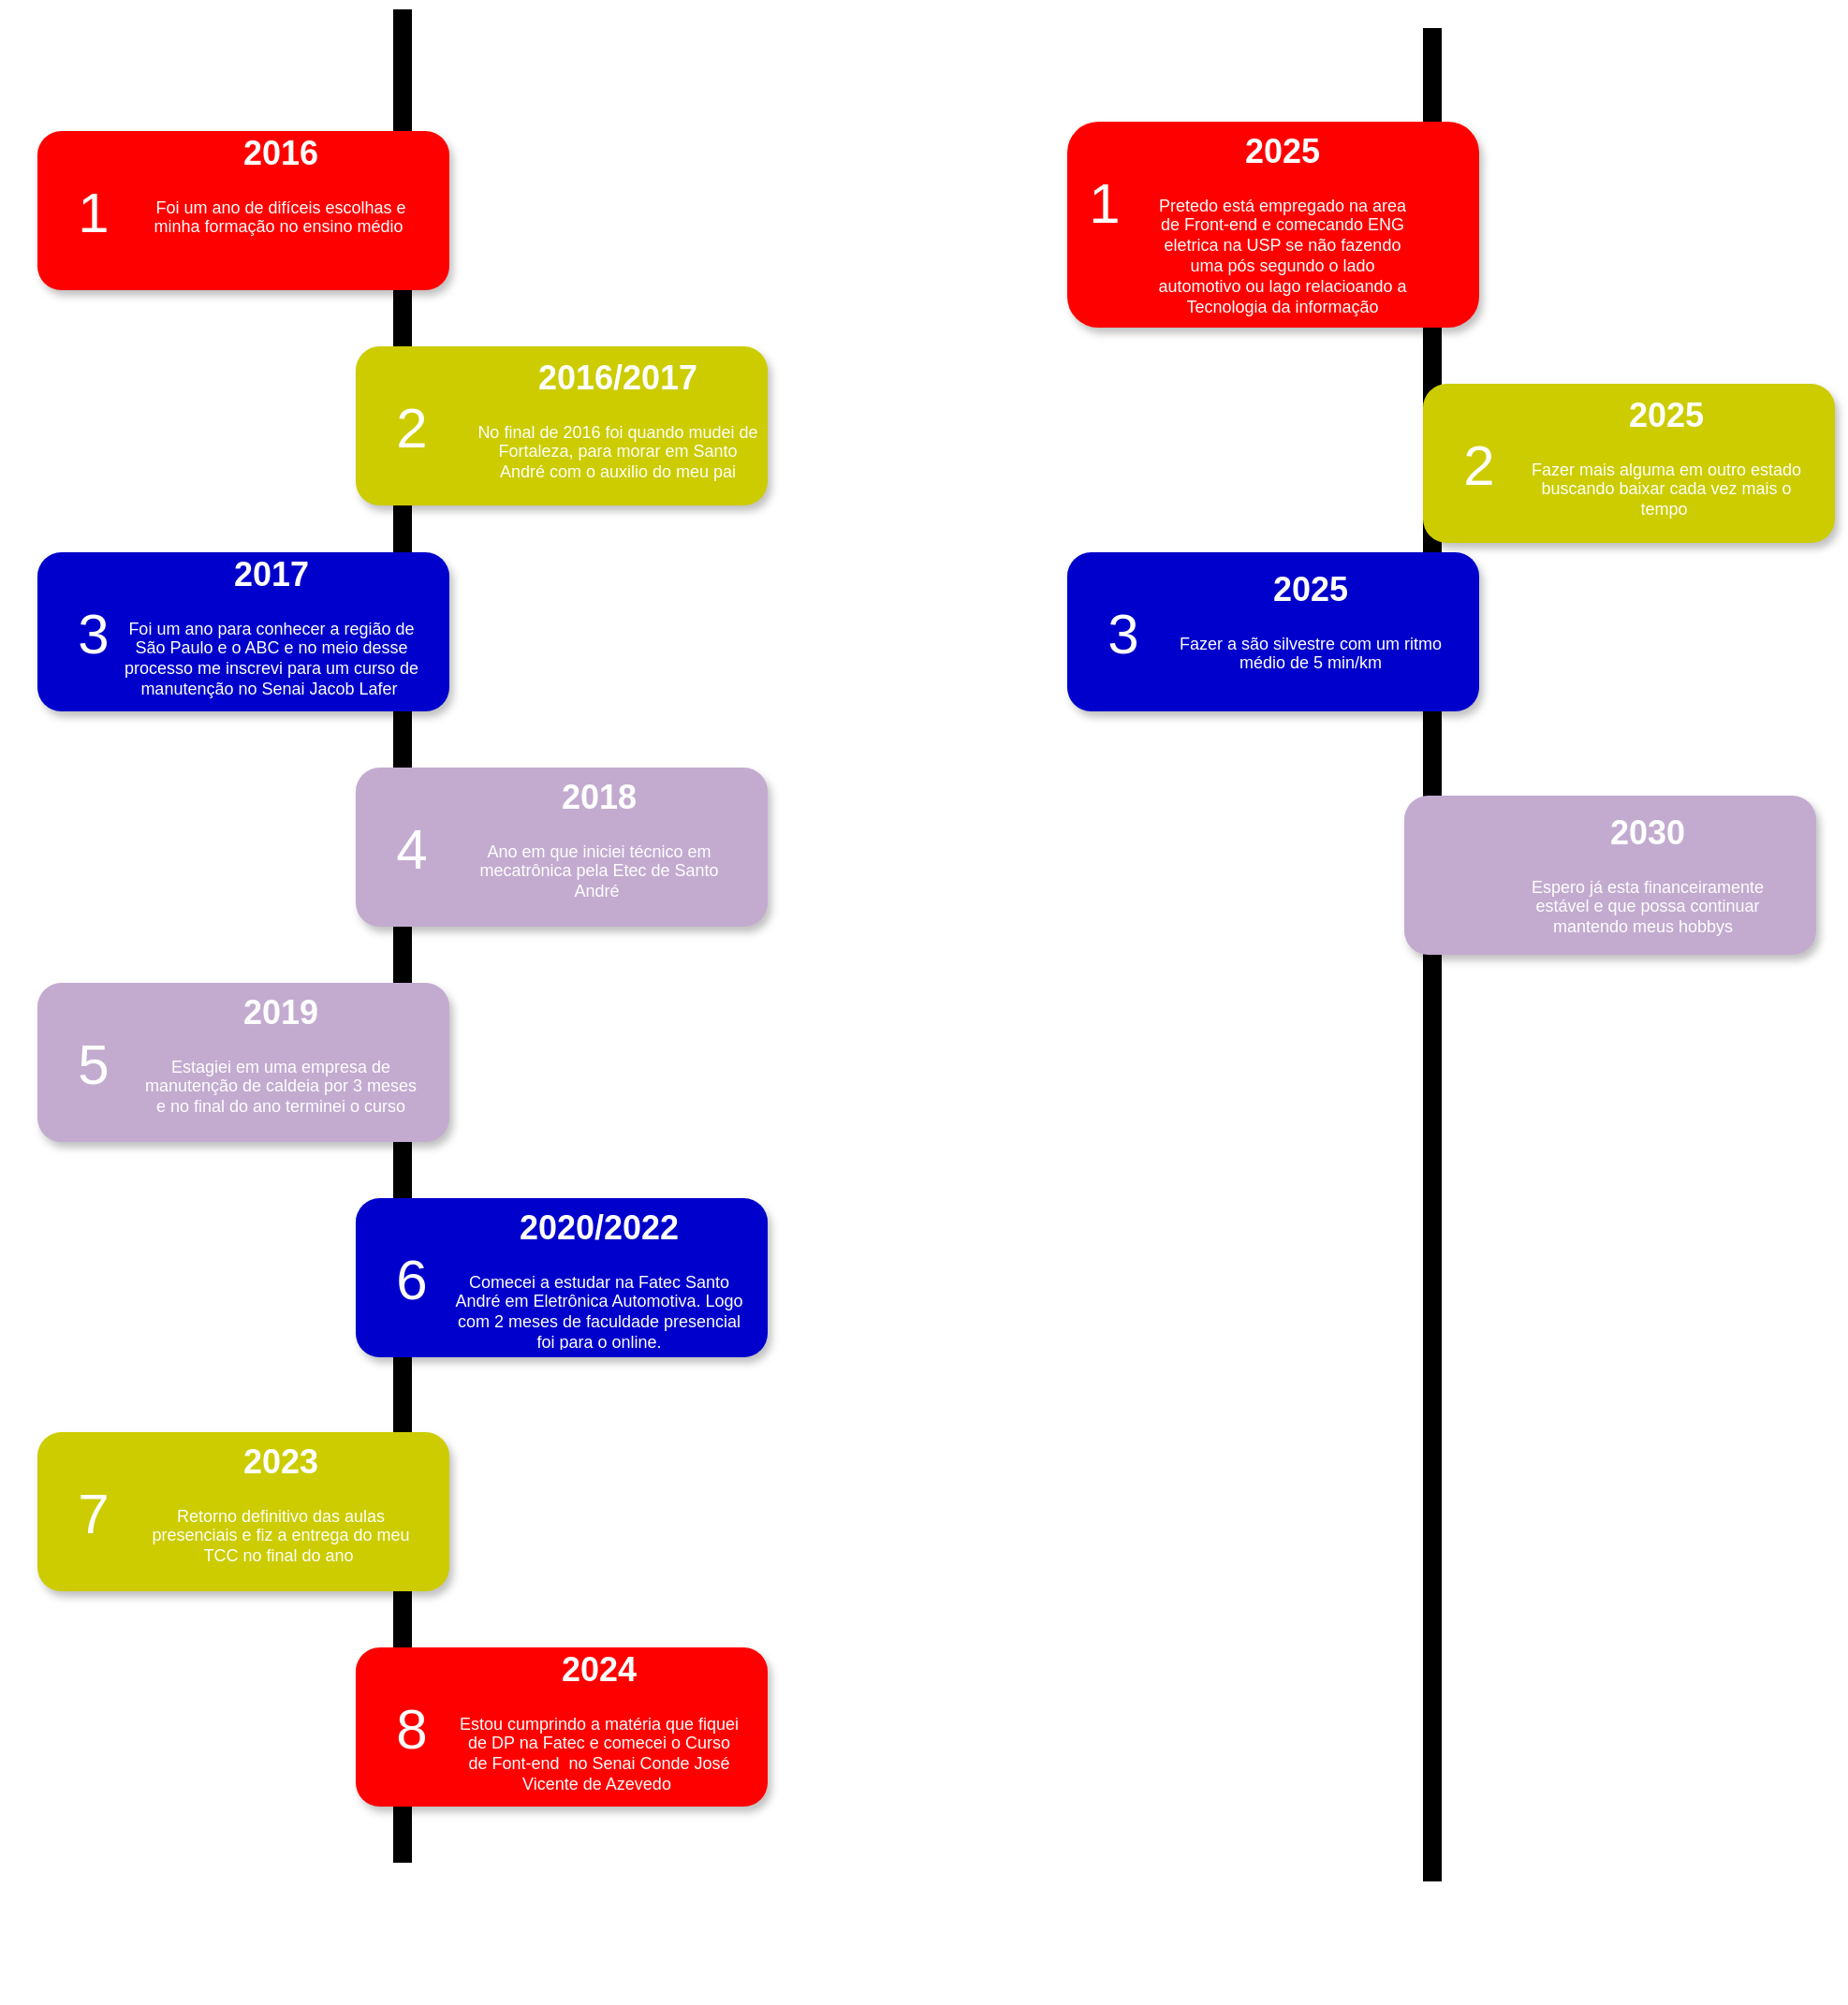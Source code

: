 <mxfile version="24.0.2" type="github">
  <diagram name="Page-1" id="fbcf5db9-b524-4cd4-e4f3-379dc89c3999">
    <mxGraphModel dx="1134" dy="600" grid="1" gridSize="10" guides="1" tooltips="1" connect="1" arrows="1" fold="1" page="1" pageScale="1" pageWidth="850" pageHeight="1100" background="none" math="0" shadow="0">
      <root>
        <mxCell id="0" />
        <mxCell id="1" parent="0" />
        <mxCell id="2a0f93b5c73ef8e7-1" value="" style="line;strokeWidth=10;direction=south;html=1;fillColor=none;fontSize=13;fontColor=#000000;align=center;strokeColor=#000000;" parent="1" vertex="1">
          <mxGeometry x="360" y="70" width="10" height="990" as="geometry" />
        </mxCell>
        <mxCell id="2a0f93b5c73ef8e7-2" value="" style="rounded=1;whiteSpace=wrap;html=1;strokeColor=none;strokeWidth=1;fillColor=#FF0000;fontSize=13;fontColor=#FFFFFF;align=center;gradientColor=none;gradientDirection=east;verticalAlign=top;shadow=1;" parent="1" vertex="1">
          <mxGeometry x="170" y="135" width="220" height="85" as="geometry" />
        </mxCell>
        <mxCell id="2a0f93b5c73ef8e7-3" value="1" style="text;html=1;strokeColor=none;fillColor=none;align=center;verticalAlign=middle;whiteSpace=wrap;fontSize=30;fontColor=#FFFFFF;" parent="1" vertex="1">
          <mxGeometry x="180" y="168" width="40" height="20" as="geometry" />
        </mxCell>
        <mxCell id="2a0f93b5c73ef8e7-4" value="" style="rounded=1;whiteSpace=wrap;html=1;strokeColor=none;strokeWidth=1;fillColor=#CCCC00;fontSize=13;fontColor=#FFFFFF;align=center;gradientColor=none;gradientDirection=east;verticalAlign=top;shadow=1;" parent="1" vertex="1">
          <mxGeometry x="340" y="250" width="220" height="85" as="geometry" />
        </mxCell>
        <mxCell id="2a0f93b5c73ef8e7-5" value="2" style="text;html=1;strokeColor=none;fillColor=none;align=center;verticalAlign=middle;whiteSpace=wrap;fontSize=30;fontColor=#FFFFFF;" parent="1" vertex="1">
          <mxGeometry x="350" y="283" width="40" height="20" as="geometry" />
        </mxCell>
        <mxCell id="2a0f93b5c73ef8e7-6" value="" style="rounded=1;whiteSpace=wrap;html=1;strokeColor=none;strokeWidth=1;fillColor=#0000CC;fontSize=13;fontColor=#FFFFFF;align=center;gradientColor=none;gradientDirection=east;verticalAlign=top;shadow=1;" parent="1" vertex="1">
          <mxGeometry x="170" y="360" width="220" height="85" as="geometry" />
        </mxCell>
        <mxCell id="2a0f93b5c73ef8e7-7" value="3" style="text;html=1;strokeColor=none;fillColor=none;align=center;verticalAlign=middle;whiteSpace=wrap;fontSize=30;fontColor=#FFFFFF;" parent="1" vertex="1">
          <mxGeometry x="180" y="393" width="40" height="20" as="geometry" />
        </mxCell>
        <mxCell id="2a0f93b5c73ef8e7-8" value="" style="rounded=1;whiteSpace=wrap;html=1;strokeColor=none;strokeWidth=1;fillColor=#C3ABD0;fontSize=13;fontColor=#FFFFFF;align=center;gradientColor=none;gradientDirection=east;verticalAlign=top;shadow=1;" parent="1" vertex="1">
          <mxGeometry x="340" y="475" width="220" height="85" as="geometry" />
        </mxCell>
        <mxCell id="2a0f93b5c73ef8e7-9" value="4" style="text;html=1;strokeColor=none;fillColor=none;align=center;verticalAlign=middle;whiteSpace=wrap;fontSize=30;fontColor=#FFFFFF;" parent="1" vertex="1">
          <mxGeometry x="350" y="508" width="40" height="20" as="geometry" />
        </mxCell>
        <mxCell id="2a0f93b5c73ef8e7-10" value="" style="rounded=1;whiteSpace=wrap;html=1;strokeColor=none;strokeWidth=1;fillColor=#C3ABD0;fontSize=13;fontColor=#FFFFFF;align=center;gradientColor=none;gradientDirection=east;verticalAlign=top;shadow=1;" parent="1" vertex="1">
          <mxGeometry x="170" y="590" width="220" height="85" as="geometry" />
        </mxCell>
        <mxCell id="2a0f93b5c73ef8e7-11" value="5" style="text;html=1;strokeColor=none;fillColor=none;align=center;verticalAlign=middle;whiteSpace=wrap;fontSize=30;fontColor=#FFFFFF;" parent="1" vertex="1">
          <mxGeometry x="180" y="623" width="40" height="20" as="geometry" />
        </mxCell>
        <mxCell id="2a0f93b5c73ef8e7-12" value="" style="rounded=1;whiteSpace=wrap;html=1;strokeColor=none;strokeWidth=1;fillColor=#0000CC;fontSize=13;fontColor=#FFFFFF;align=center;gradientColor=none;gradientDirection=east;verticalAlign=top;shadow=1;" parent="1" vertex="1">
          <mxGeometry x="340" y="705" width="220" height="85" as="geometry" />
        </mxCell>
        <mxCell id="2a0f93b5c73ef8e7-13" value="6" style="text;html=1;strokeColor=none;fillColor=none;align=center;verticalAlign=middle;whiteSpace=wrap;fontSize=30;fontColor=#FFFFFF;" parent="1" vertex="1">
          <mxGeometry x="350" y="738" width="40" height="20" as="geometry" />
        </mxCell>
        <mxCell id="2a0f93b5c73ef8e7-14" value="" style="rounded=1;whiteSpace=wrap;html=1;strokeColor=none;strokeWidth=1;fillColor=#CCCC00;fontSize=13;fontColor=#FFFFFF;align=center;gradientColor=none;gradientDirection=east;verticalAlign=top;shadow=1;" parent="1" vertex="1">
          <mxGeometry x="170" y="830" width="220" height="85" as="geometry" />
        </mxCell>
        <mxCell id="2a0f93b5c73ef8e7-15" value="7" style="text;html=1;strokeColor=none;fillColor=none;align=center;verticalAlign=middle;whiteSpace=wrap;fontSize=30;fontColor=#FFFFFF;" parent="1" vertex="1">
          <mxGeometry x="180" y="863" width="40" height="20" as="geometry" />
        </mxCell>
        <mxCell id="2a0f93b5c73ef8e7-16" value="" style="rounded=1;whiteSpace=wrap;html=1;strokeColor=none;strokeWidth=1;fillColor=#FF0000;fontSize=13;fontColor=#FFFFFF;align=center;gradientColor=none;gradientDirection=east;verticalAlign=top;shadow=1;" parent="1" vertex="1">
          <mxGeometry x="340" y="945" width="220" height="85" as="geometry" />
        </mxCell>
        <mxCell id="2a0f93b5c73ef8e7-17" value="8" style="text;html=1;strokeColor=none;fillColor=none;align=center;verticalAlign=middle;whiteSpace=wrap;fontSize=30;fontColor=#FFFFFF;" parent="1" vertex="1">
          <mxGeometry x="350" y="978" width="40" height="20" as="geometry" />
        </mxCell>
        <mxCell id="2a0f93b5c73ef8e7-18" value="&lt;h1&gt;2016&lt;/h1&gt;&lt;p&gt;Foi um ano de difíceis escolhas e minha formação no ensino médio&amp;nbsp;&lt;/p&gt;" style="text;html=1;spacing=5;spacingTop=-20;whiteSpace=wrap;overflow=hidden;strokeColor=none;strokeWidth=4;fillColor=none;gradientColor=#007FFF;fontSize=9;fontColor=#FFFFFF;align=center;" parent="1" vertex="1">
          <mxGeometry x="220" y="135" width="160" height="77" as="geometry" />
        </mxCell>
        <mxCell id="2a0f93b5c73ef8e7-19" value="&lt;h1&gt;2016/2017&lt;/h1&gt;&lt;h1&gt;&lt;p style=&quot;font-size: 9px; font-weight: 400;&quot;&gt;No final de 2016 foi quando mudei de Fortaleza, para morar em Santo André com o auxilio do meu pai&lt;br&gt;&lt;/p&gt;&lt;/h1&gt;" style="text;html=1;spacing=5;spacingTop=-20;whiteSpace=wrap;overflow=hidden;strokeColor=none;strokeWidth=4;fillColor=none;gradientColor=#007FFF;fontSize=9;fontColor=#FFFFFF;align=center;" parent="1" vertex="1">
          <mxGeometry x="400" y="254.5" width="160" height="77" as="geometry" />
        </mxCell>
        <mxCell id="2a0f93b5c73ef8e7-20" value="&lt;h1&gt;2017&lt;/h1&gt;&lt;p&gt;Foi um ano para conhecer a região de São Paulo e o ABC e no meio desse processo me inscrevi para um curso de manutenção no Senai Jacob Lafer&amp;nbsp;&lt;/p&gt;" style="text;html=1;spacing=5;spacingTop=-20;whiteSpace=wrap;overflow=hidden;strokeColor=none;strokeWidth=4;fillColor=none;gradientColor=#007FFF;fontSize=9;fontColor=#FFFFFF;align=center;" parent="1" vertex="1">
          <mxGeometry x="210" y="360" width="170" height="81" as="geometry" />
        </mxCell>
        <mxCell id="2a0f93b5c73ef8e7-21" value="&lt;h1&gt;2018&lt;/h1&gt;&lt;p&gt;Ano em que iniciei técnico em mecatrônica pela Etec de Santo André&amp;nbsp;&lt;/p&gt;" style="text;html=1;spacing=5;spacingTop=-20;whiteSpace=wrap;overflow=hidden;strokeColor=none;strokeWidth=4;fillColor=none;gradientColor=#007FFF;fontSize=9;fontColor=#FFFFFF;align=center;" parent="1" vertex="1">
          <mxGeometry x="390" y="479" width="160" height="77" as="geometry" />
        </mxCell>
        <mxCell id="2a0f93b5c73ef8e7-22" value="&lt;h1&gt;2019&lt;/h1&gt;&lt;p&gt;Estagiei em uma empresa de manutenção de caldeia por 3 meses e no final do ano terminei o curso&lt;/p&gt;" style="text;html=1;spacing=5;spacingTop=-20;whiteSpace=wrap;overflow=hidden;strokeColor=none;strokeWidth=4;fillColor=none;gradientColor=#007FFF;fontSize=9;fontColor=#FFFFFF;align=center;" parent="1" vertex="1">
          <mxGeometry x="220" y="594" width="160" height="77" as="geometry" />
        </mxCell>
        <mxCell id="2a0f93b5c73ef8e7-23" value="&lt;h1&gt;2020/2022&lt;/h1&gt;&lt;p&gt;Comecei a estudar na Fatec Santo André em Eletrônica Automotiva. Logo com 2 meses de faculdade presencial foi para o online.&lt;/p&gt;" style="text;html=1;spacing=5;spacingTop=-20;whiteSpace=wrap;overflow=hidden;strokeColor=none;strokeWidth=4;fillColor=none;gradientColor=#007FFF;fontSize=9;fontColor=#FFFFFF;align=center;" parent="1" vertex="1">
          <mxGeometry x="385" y="709" width="170" height="77" as="geometry" />
        </mxCell>
        <mxCell id="2a0f93b5c73ef8e7-24" value="&lt;h1&gt;2023&lt;/h1&gt;&lt;p&gt;Retorno definitivo das aulas presenciais e fiz a entrega do meu TCC no final do ano&amp;nbsp;&lt;/p&gt;" style="text;html=1;spacing=5;spacingTop=-20;whiteSpace=wrap;overflow=hidden;strokeColor=none;strokeWidth=4;fillColor=none;gradientColor=#007FFF;fontSize=9;fontColor=#FFFFFF;align=center;" parent="1" vertex="1">
          <mxGeometry x="220" y="834" width="160" height="77" as="geometry" />
        </mxCell>
        <mxCell id="2a0f93b5c73ef8e7-25" value="&lt;h1&gt;2024&lt;/h1&gt;&lt;p&gt;Estou cumprindo a matéria que fiquei de DP na Fatec e comecei o Curso de Font-end&amp;nbsp; no Senai Conde José Vicente de Azevedo&amp;nbsp;&lt;/p&gt;" style="text;html=1;spacing=5;spacingTop=-20;whiteSpace=wrap;overflow=hidden;strokeColor=none;strokeWidth=4;fillColor=none;gradientColor=#007FFF;fontSize=9;fontColor=#FFFFFF;align=center;" parent="1" vertex="1">
          <mxGeometry x="390" y="945" width="160" height="85" as="geometry" />
        </mxCell>
        <mxCell id="3npCzIujQyIOgWF10LgB-3" value="8" style="text;html=1;strokeColor=none;fillColor=none;align=center;verticalAlign=middle;whiteSpace=wrap;fontSize=30;fontColor=#FFFFFF;" vertex="1" parent="1">
          <mxGeometry x="150" y="1083" width="40" height="20" as="geometry" />
        </mxCell>
        <mxCell id="3npCzIujQyIOgWF10LgB-4" value="&lt;h1&gt;2024&lt;/h1&gt;&lt;p&gt;Estou cumprindo a matéria que fiquei de DP na Fatec e comecei o Curso de Font-end&amp;nbsp; no Senai Conde José Vicente de Azevedo&amp;nbsp;&lt;/p&gt;" style="text;html=1;spacing=5;spacingTop=-20;whiteSpace=wrap;overflow=hidden;strokeColor=none;strokeWidth=4;fillColor=none;gradientColor=#007FFF;fontSize=9;fontColor=#FFFFFF;align=center;" vertex="1" parent="1">
          <mxGeometry x="190" y="1050" width="160" height="85" as="geometry" />
        </mxCell>
        <mxCell id="3npCzIujQyIOgWF10LgB-5" value="" style="line;strokeWidth=10;direction=south;html=1;fillColor=none;fontSize=13;fontColor=#000000;align=center;strokeColor=#000000;" vertex="1" parent="1">
          <mxGeometry x="910" y="80" width="10" height="990" as="geometry" />
        </mxCell>
        <mxCell id="3npCzIujQyIOgWF10LgB-2" value="" style="rounded=1;whiteSpace=wrap;html=1;strokeColor=none;strokeWidth=1;fillColor=#FF0000;fontSize=13;fontColor=#FFFFFF;align=center;gradientColor=none;gradientDirection=east;verticalAlign=top;shadow=1;" vertex="1" parent="1">
          <mxGeometry x="720" y="130" width="220" height="110" as="geometry" />
        </mxCell>
        <mxCell id="3npCzIujQyIOgWF10LgB-7" value="&lt;h1&gt;2025&lt;/h1&gt;&lt;p&gt;Pretedo está empregado na area de Front-end e comecando ENG eletrica na USP se não fazendo uma pós segundo o lado automotivo ou lago relacioando a Tecnologia da informação&lt;/p&gt;" style="text;html=1;spacing=5;spacingTop=-20;whiteSpace=wrap;overflow=hidden;strokeColor=none;strokeWidth=4;fillColor=none;gradientColor=#007FFF;fontSize=9;fontColor=#FFFFFF;align=center;" vertex="1" parent="1">
          <mxGeometry x="760" y="134" width="150" height="106" as="geometry" />
        </mxCell>
        <mxCell id="3npCzIujQyIOgWF10LgB-8" value="1" style="text;html=1;strokeColor=none;fillColor=none;align=center;verticalAlign=middle;whiteSpace=wrap;fontSize=30;fontColor=#FFFFFF;" vertex="1" parent="1">
          <mxGeometry x="720" y="162.5" width="40" height="20" as="geometry" />
        </mxCell>
        <mxCell id="3npCzIujQyIOgWF10LgB-13" value="" style="rounded=1;whiteSpace=wrap;html=1;strokeColor=none;strokeWidth=1;fillColor=#CCCC00;fontSize=13;fontColor=#FFFFFF;align=center;gradientColor=none;gradientDirection=east;verticalAlign=top;shadow=1;" vertex="1" parent="1">
          <mxGeometry x="910" y="270" width="220" height="85" as="geometry" />
        </mxCell>
        <mxCell id="3npCzIujQyIOgWF10LgB-14" value="2" style="text;html=1;strokeColor=none;fillColor=none;align=center;verticalAlign=middle;whiteSpace=wrap;fontSize=30;fontColor=#FFFFFF;" vertex="1" parent="1">
          <mxGeometry x="920" y="303" width="40" height="20" as="geometry" />
        </mxCell>
        <mxCell id="3npCzIujQyIOgWF10LgB-18" value="" style="rounded=1;whiteSpace=wrap;html=1;strokeColor=none;strokeWidth=1;fillColor=#0000CC;fontSize=13;fontColor=#FFFFFF;align=center;gradientColor=none;gradientDirection=east;verticalAlign=top;shadow=1;" vertex="1" parent="1">
          <mxGeometry x="720" y="360" width="220" height="85" as="geometry" />
        </mxCell>
        <mxCell id="3npCzIujQyIOgWF10LgB-16" value="&lt;h1&gt;2025&lt;/h1&gt;&lt;h1&gt;&lt;p style=&quot;font-size: 9px; font-weight: 400;&quot;&gt;Fazer a são silvestre com um ritmo médio de 5 min/km&lt;/p&gt;&lt;/h1&gt;" style="text;html=1;spacing=5;spacingTop=-20;whiteSpace=wrap;overflow=hidden;strokeColor=none;strokeWidth=4;fillColor=none;gradientColor=#007FFF;fontSize=9;fontColor=#FFFFFF;align=center;" vertex="1" parent="1">
          <mxGeometry x="770" y="368" width="160" height="77" as="geometry" />
        </mxCell>
        <mxCell id="3npCzIujQyIOgWF10LgB-20" value="3" style="text;html=1;strokeColor=none;fillColor=none;align=center;verticalAlign=middle;whiteSpace=wrap;fontSize=30;fontColor=#FFFFFF;" vertex="1" parent="1">
          <mxGeometry x="730" y="393" width="40" height="20" as="geometry" />
        </mxCell>
        <mxCell id="3npCzIujQyIOgWF10LgB-22" value="&lt;h1&gt;2025&lt;/h1&gt;&lt;h1&gt;&lt;p style=&quot;font-size: 9px; font-weight: 400;&quot;&gt;Fazer mais alguma em outro estado buscando baixar cada vez mais o tempo&amp;nbsp;&lt;/p&gt;&lt;/h1&gt;" style="text;html=1;spacing=5;spacingTop=-20;whiteSpace=wrap;overflow=hidden;strokeColor=none;strokeWidth=4;fillColor=none;gradientColor=#007FFF;fontSize=9;fontColor=#FFFFFF;align=center;" vertex="1" parent="1">
          <mxGeometry x="960" y="274.5" width="160" height="77" as="geometry" />
        </mxCell>
        <mxCell id="3npCzIujQyIOgWF10LgB-23" value="" style="rounded=1;whiteSpace=wrap;html=1;strokeColor=none;strokeWidth=1;fillColor=#C3ABD0;fontSize=13;fontColor=#FFFFFF;align=center;gradientColor=none;gradientDirection=east;verticalAlign=top;shadow=1;" vertex="1" parent="1">
          <mxGeometry x="900" y="490" width="220" height="85" as="geometry" />
        </mxCell>
        <mxCell id="3npCzIujQyIOgWF10LgB-24" value="&lt;h1&gt;2030&lt;/h1&gt;&lt;p&gt;Espero já esta financeiramente estável e que possa continuar mantendo meus hobbys&amp;nbsp;&amp;nbsp;&lt;/p&gt;" style="text;html=1;spacing=5;spacingTop=-20;whiteSpace=wrap;overflow=hidden;strokeColor=none;strokeWidth=4;fillColor=none;gradientColor=#007FFF;fontSize=9;fontColor=#FFFFFF;align=center;" vertex="1" parent="1">
          <mxGeometry x="950" y="498" width="160" height="77" as="geometry" />
        </mxCell>
      </root>
    </mxGraphModel>
  </diagram>
</mxfile>
